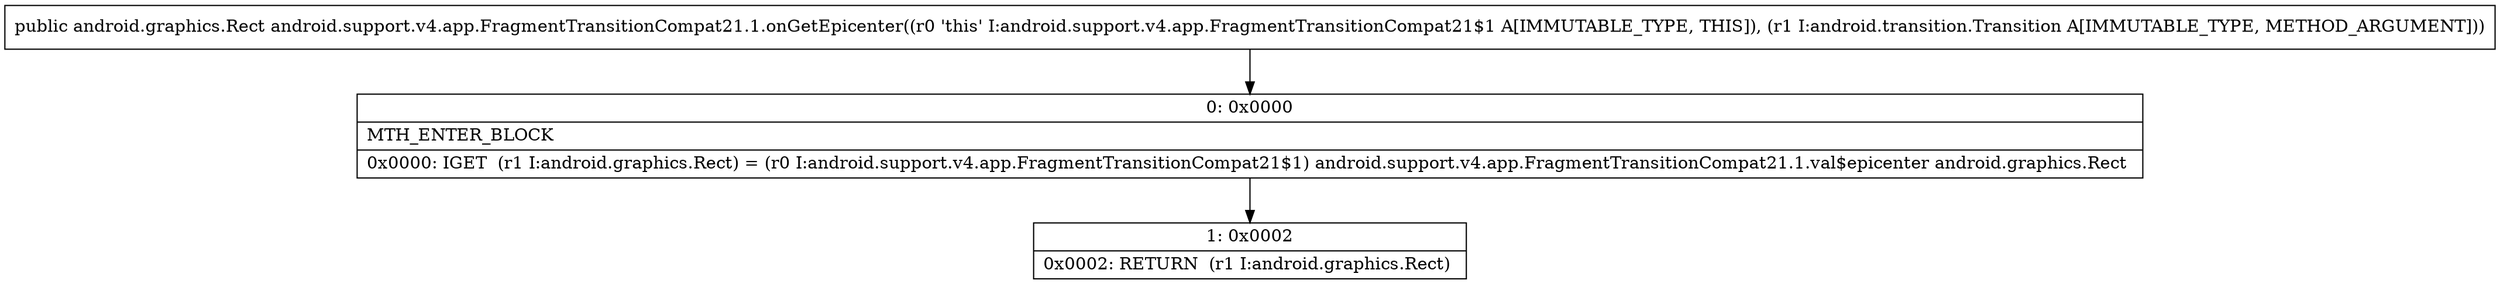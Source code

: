 digraph "CFG forandroid.support.v4.app.FragmentTransitionCompat21.1.onGetEpicenter(Landroid\/transition\/Transition;)Landroid\/graphics\/Rect;" {
Node_0 [shape=record,label="{0\:\ 0x0000|MTH_ENTER_BLOCK\l|0x0000: IGET  (r1 I:android.graphics.Rect) = (r0 I:android.support.v4.app.FragmentTransitionCompat21$1) android.support.v4.app.FragmentTransitionCompat21.1.val$epicenter android.graphics.Rect \l}"];
Node_1 [shape=record,label="{1\:\ 0x0002|0x0002: RETURN  (r1 I:android.graphics.Rect) \l}"];
MethodNode[shape=record,label="{public android.graphics.Rect android.support.v4.app.FragmentTransitionCompat21.1.onGetEpicenter((r0 'this' I:android.support.v4.app.FragmentTransitionCompat21$1 A[IMMUTABLE_TYPE, THIS]), (r1 I:android.transition.Transition A[IMMUTABLE_TYPE, METHOD_ARGUMENT])) }"];
MethodNode -> Node_0;
Node_0 -> Node_1;
}

